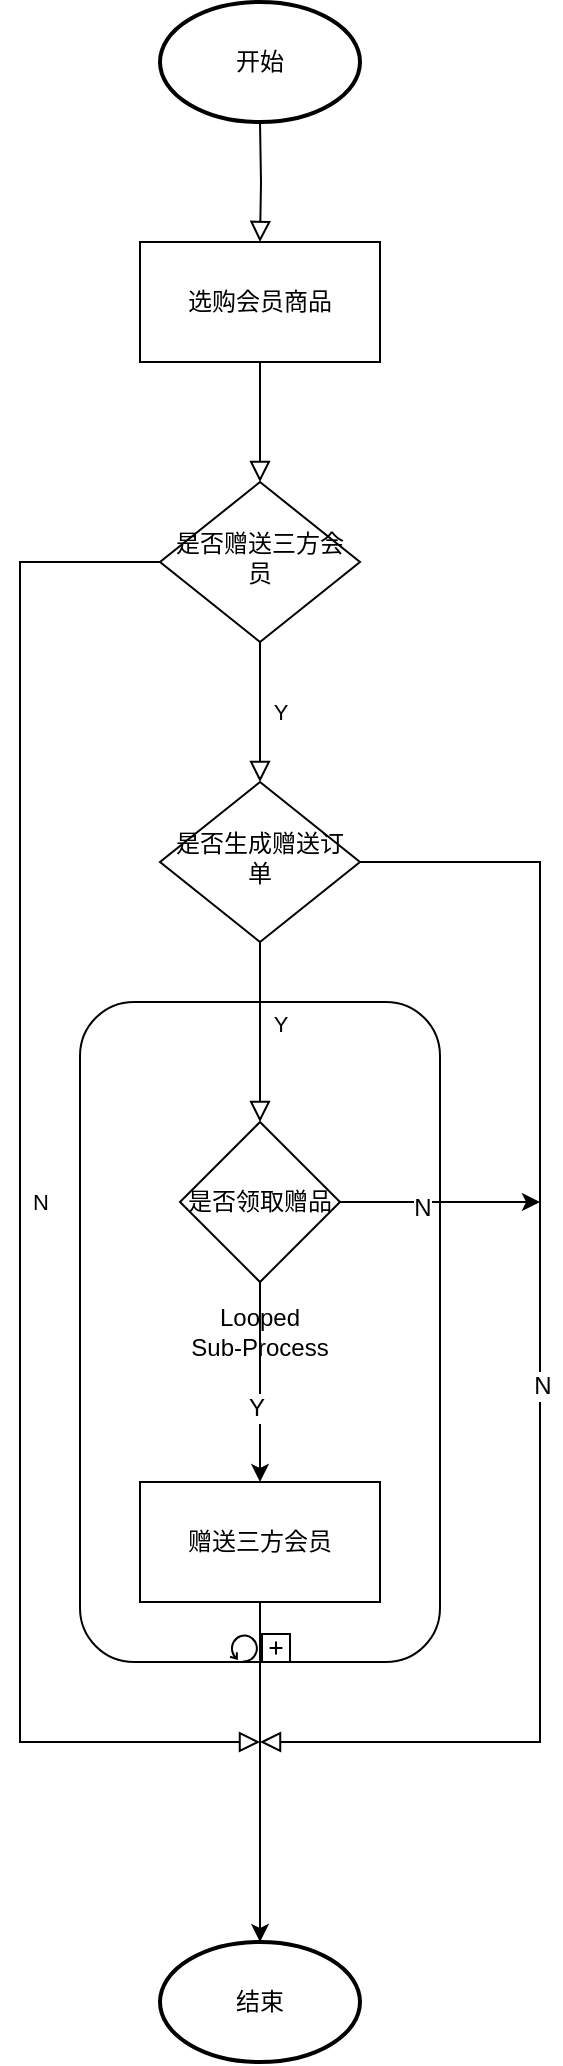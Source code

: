 <mxfile version="12.9.10" type="github"><diagram id="C5RBs43oDa-KdzZeNtuy" name="买1赠N"><mxGraphModel dx="1025" dy="690" grid="1" gridSize="10" guides="1" tooltips="1" connect="1" arrows="1" fold="1" page="1" pageScale="1" pageWidth="827" pageHeight="1169" background="none" math="0" shadow="0"><root><mxCell id="WIyWlLk6GJQsqaUBKTNV-0"/><mxCell id="WIyWlLk6GJQsqaUBKTNV-1" parent="WIyWlLk6GJQsqaUBKTNV-0"/><mxCell id="2k2ljLduVodZT522e1vi-34" value="Looped&#10;Sub-Process" style="html=1;whiteSpace=wrap;rounded=1;dropTarget=0;" parent="WIyWlLk6GJQsqaUBKTNV-1" vertex="1"><mxGeometry x="280" y="540" width="180" height="330" as="geometry"/></mxCell><mxCell id="2k2ljLduVodZT522e1vi-35" value="" style="html=1;shape=mxgraph.bpmn.loop;outlineConnect=0;" parent="2k2ljLduVodZT522e1vi-34" vertex="1"><mxGeometry x="0.5" y="1" width="14" height="14" relative="1" as="geometry"><mxPoint x="-15" y="-14" as="offset"/></mxGeometry></mxCell><mxCell id="2k2ljLduVodZT522e1vi-36" value="" style="html=1;shape=plus;" parent="2k2ljLduVodZT522e1vi-34" vertex="1"><mxGeometry x="0.5" y="1" width="14" height="14" relative="1" as="geometry"><mxPoint x="1" y="-14" as="offset"/></mxGeometry></mxCell><mxCell id="WIyWlLk6GJQsqaUBKTNV-2" value="" style="rounded=0;html=1;jettySize=auto;orthogonalLoop=1;fontSize=11;endArrow=block;endFill=0;endSize=8;strokeWidth=1;shadow=0;labelBackgroundColor=none;edgeStyle=orthogonalEdgeStyle;entryX=0.5;entryY=0;entryDx=0;entryDy=0;" parent="WIyWlLk6GJQsqaUBKTNV-1" target="2k2ljLduVodZT522e1vi-4" edge="1"><mxGeometry relative="1" as="geometry"><mxPoint x="370" y="100" as="sourcePoint"/></mxGeometry></mxCell><mxCell id="WIyWlLk6GJQsqaUBKTNV-4" value="Y" style="rounded=0;html=1;jettySize=auto;orthogonalLoop=1;fontSize=11;endArrow=block;endFill=0;endSize=8;strokeWidth=1;shadow=0;labelBackgroundColor=none;edgeStyle=orthogonalEdgeStyle;" parent="WIyWlLk6GJQsqaUBKTNV-1" source="WIyWlLk6GJQsqaUBKTNV-6" target="WIyWlLk6GJQsqaUBKTNV-10" edge="1"><mxGeometry y="10" relative="1" as="geometry"><mxPoint as="offset"/><Array as="points"><mxPoint x="370" y="390"/><mxPoint x="370" y="390"/></Array></mxGeometry></mxCell><mxCell id="WIyWlLk6GJQsqaUBKTNV-5" value="N" style="edgeStyle=orthogonalEdgeStyle;rounded=0;html=1;jettySize=auto;orthogonalLoop=1;fontSize=11;endArrow=block;endFill=0;endSize=8;strokeWidth=1;shadow=0;labelBackgroundColor=none;exitX=0;exitY=0.5;exitDx=0;exitDy=0;" parent="WIyWlLk6GJQsqaUBKTNV-1" source="WIyWlLk6GJQsqaUBKTNV-6" edge="1"><mxGeometry y="10" relative="1" as="geometry"><mxPoint as="offset"/><mxPoint x="370" y="910" as="targetPoint"/><Array as="points"><mxPoint x="250" y="320"/><mxPoint x="250" y="910"/></Array></mxGeometry></mxCell><mxCell id="WIyWlLk6GJQsqaUBKTNV-6" value="是否赠送三方会员" style="rhombus;whiteSpace=wrap;html=1;shadow=0;fontFamily=Helvetica;fontSize=12;align=center;strokeWidth=1;spacing=6;spacingTop=-4;" parent="WIyWlLk6GJQsqaUBKTNV-1" vertex="1"><mxGeometry x="320" y="280" width="100" height="80" as="geometry"/></mxCell><mxCell id="WIyWlLk6GJQsqaUBKTNV-8" value="Y" style="rounded=0;html=1;jettySize=auto;orthogonalLoop=1;fontSize=11;endArrow=block;endFill=0;endSize=8;strokeWidth=1;shadow=0;labelBackgroundColor=none;edgeStyle=orthogonalEdgeStyle;" parent="WIyWlLk6GJQsqaUBKTNV-1" source="WIyWlLk6GJQsqaUBKTNV-10" target="2k2ljLduVodZT522e1vi-8" edge="1"><mxGeometry x="-0.091" y="10" relative="1" as="geometry"><mxPoint as="offset"/><mxPoint x="370" y="565" as="targetPoint"/><Array as="points"><mxPoint x="370" y="550"/><mxPoint x="370" y="550"/></Array></mxGeometry></mxCell><mxCell id="WIyWlLk6GJQsqaUBKTNV-10" value="是否生成赠送订单" style="rhombus;whiteSpace=wrap;html=1;shadow=0;fontFamily=Helvetica;fontSize=12;align=center;strokeWidth=1;spacing=6;spacingTop=-4;" parent="WIyWlLk6GJQsqaUBKTNV-1" vertex="1"><mxGeometry x="320" y="430" width="100" height="80" as="geometry"/></mxCell><mxCell id="2k2ljLduVodZT522e1vi-1" value="开始" style="strokeWidth=2;html=1;shape=mxgraph.flowchart.start_1;whiteSpace=wrap;" parent="WIyWlLk6GJQsqaUBKTNV-1" vertex="1"><mxGeometry x="320" y="40" width="100" height="60" as="geometry"/></mxCell><mxCell id="2k2ljLduVodZT522e1vi-2" value="结束" style="strokeWidth=2;html=1;shape=mxgraph.flowchart.start_1;whiteSpace=wrap;" parent="WIyWlLk6GJQsqaUBKTNV-1" vertex="1"><mxGeometry x="320" y="1010" width="100" height="60" as="geometry"/></mxCell><mxCell id="2k2ljLduVodZT522e1vi-4" value="选购会员商品" style="rounded=0;whiteSpace=wrap;html=1;" parent="WIyWlLk6GJQsqaUBKTNV-1" vertex="1"><mxGeometry x="310" y="160" width="120" height="60" as="geometry"/></mxCell><mxCell id="2k2ljLduVodZT522e1vi-30" value="" style="edgeStyle=orthogonalEdgeStyle;rounded=0;orthogonalLoop=1;jettySize=auto;html=1;entryX=0.5;entryY=0;entryDx=0;entryDy=0;entryPerimeter=0;" parent="WIyWlLk6GJQsqaUBKTNV-1" source="2k2ljLduVodZT522e1vi-5" target="2k2ljLduVodZT522e1vi-2" edge="1"><mxGeometry relative="1" as="geometry"><mxPoint x="370" y="940" as="targetPoint"/></mxGeometry></mxCell><mxCell id="2k2ljLduVodZT522e1vi-5" value="赠送三方会员" style="rounded=0;whiteSpace=wrap;html=1;" parent="WIyWlLk6GJQsqaUBKTNV-1" vertex="1"><mxGeometry x="310" y="780" width="120" height="60" as="geometry"/></mxCell><mxCell id="2k2ljLduVodZT522e1vi-23" value="" style="edgeStyle=orthogonalEdgeStyle;rounded=0;orthogonalLoop=1;jettySize=auto;html=1;" parent="WIyWlLk6GJQsqaUBKTNV-1" source="2k2ljLduVodZT522e1vi-8" target="2k2ljLduVodZT522e1vi-5" edge="1"><mxGeometry relative="1" as="geometry"><Array as="points"><mxPoint x="370" y="710"/><mxPoint x="370" y="710"/></Array></mxGeometry></mxCell><mxCell id="2k2ljLduVodZT522e1vi-28" value="Y" style="text;html=1;align=center;verticalAlign=middle;resizable=0;points=[];labelBackgroundColor=#ffffff;" parent="2k2ljLduVodZT522e1vi-23" vertex="1" connectable="0"><mxGeometry x="0.25" y="-2" relative="1" as="geometry"><mxPoint as="offset"/></mxGeometry></mxCell><mxCell id="2k2ljLduVodZT522e1vi-26" value="" style="edgeStyle=orthogonalEdgeStyle;rounded=0;orthogonalLoop=1;jettySize=auto;html=1;" parent="WIyWlLk6GJQsqaUBKTNV-1" source="2k2ljLduVodZT522e1vi-8" edge="1"><mxGeometry relative="1" as="geometry"><mxPoint x="510" y="640" as="targetPoint"/></mxGeometry></mxCell><mxCell id="2k2ljLduVodZT522e1vi-27" value="N" style="text;html=1;align=center;verticalAlign=middle;resizable=0;points=[];labelBackgroundColor=#ffffff;" parent="2k2ljLduVodZT522e1vi-26" vertex="1" connectable="0"><mxGeometry x="-0.188" y="-3" relative="1" as="geometry"><mxPoint as="offset"/></mxGeometry></mxCell><mxCell id="2k2ljLduVodZT522e1vi-8" value="是否领取赠品" style="rhombus;whiteSpace=wrap;html=1;" parent="WIyWlLk6GJQsqaUBKTNV-1" vertex="1"><mxGeometry x="330" y="600" width="80" height="80" as="geometry"/></mxCell><mxCell id="2k2ljLduVodZT522e1vi-12" value="" style="rounded=0;html=1;jettySize=auto;orthogonalLoop=1;fontSize=11;endArrow=block;endFill=0;endSize=8;strokeWidth=1;shadow=0;labelBackgroundColor=none;edgeStyle=orthogonalEdgeStyle;entryX=0.5;entryY=0;entryDx=0;entryDy=0;exitX=0.5;exitY=1;exitDx=0;exitDy=0;" parent="WIyWlLk6GJQsqaUBKTNV-1" source="2k2ljLduVodZT522e1vi-4" target="WIyWlLk6GJQsqaUBKTNV-6" edge="1"><mxGeometry relative="1" as="geometry"><mxPoint x="390" y="120" as="sourcePoint"/><mxPoint x="390" y="180" as="targetPoint"/></mxGeometry></mxCell><mxCell id="2k2ljLduVodZT522e1vi-21" value="" style="rounded=0;html=1;jettySize=auto;orthogonalLoop=1;fontSize=11;endArrow=block;endFill=0;endSize=8;strokeWidth=1;shadow=0;labelBackgroundColor=none;edgeStyle=orthogonalEdgeStyle;exitX=1;exitY=0.5;exitDx=0;exitDy=0;" parent="WIyWlLk6GJQsqaUBKTNV-1" source="WIyWlLk6GJQsqaUBKTNV-10" edge="1"><mxGeometry relative="1" as="geometry"><mxPoint x="380" y="230" as="sourcePoint"/><mxPoint x="370" y="910" as="targetPoint"/><Array as="points"><mxPoint x="510" y="470"/><mxPoint x="510" y="910"/></Array></mxGeometry></mxCell><mxCell id="2k2ljLduVodZT522e1vi-22" value="N" style="text;html=1;align=center;verticalAlign=middle;resizable=0;points=[];labelBackgroundColor=#ffffff;" parent="2k2ljLduVodZT522e1vi-21" vertex="1" connectable="0"><mxGeometry x="0.051" y="1" relative="1" as="geometry"><mxPoint as="offset"/></mxGeometry></mxCell></root></mxGraphModel></diagram></mxfile>